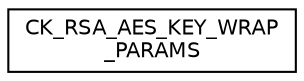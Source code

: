 digraph "Graphical Class Hierarchy"
{
  edge [fontname="Helvetica",fontsize="10",labelfontname="Helvetica",labelfontsize="10"];
  node [fontname="Helvetica",fontsize="10",shape=record];
  rankdir="LR";
  Node0 [label="CK_RSA_AES_KEY_WRAP\l_PARAMS",height=0.2,width=0.4,color="black", fillcolor="white", style="filled",URL="$struct_c_k___r_s_a___a_e_s___k_e_y___w_r_a_p___p_a_r_a_m_s.html"];
}
